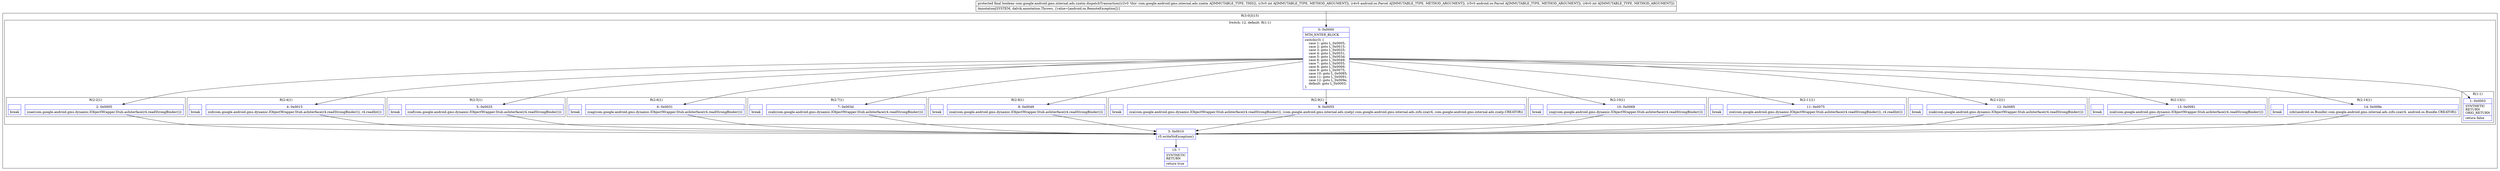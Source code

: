 digraph "CFG forcom.google.android.gms.internal.ads.zzatm.dispatchTransaction(ILandroid\/os\/Parcel;Landroid\/os\/Parcel;I)Z" {
subgraph cluster_Region_51281685 {
label = "R(3:0|3|15)";
node [shape=record,color=blue];
subgraph cluster_SwitchRegion_1742682363 {
label = "Switch: 12, default: R(1:1)";
node [shape=record,color=blue];
Node_0 [shape=record,label="{0\:\ 0x0000|MTH_ENTER_BLOCK\l|switch(r3) \{\l    case 1: goto L_0x0005;\l    case 2: goto L_0x0015;\l    case 3: goto L_0x0025;\l    case 4: goto L_0x0031;\l    case 5: goto L_0x003d;\l    case 6: goto L_0x0049;\l    case 7: goto L_0x0055;\l    case 8: goto L_0x0069;\l    case 9: goto L_0x0075;\l    case 10: goto L_0x0085;\l    case 11: goto L_0x0091;\l    case 12: goto L_0x009e;\l    default: goto L_0x0003;\l\}\l}"];
subgraph cluster_Region_1195917113 {
label = "R(2:2|1)";
node [shape=record,color=blue];
Node_2 [shape=record,label="{2\:\ 0x0005|zzae(com.google.android.gms.dynamic.IObjectWrapper.Stub.asInterface(r4.readStrongBinder()))\l}"];
Node_InsnContainer_985002852 [shape=record,label="{|break\l}"];
}
subgraph cluster_Region_1244906992 {
label = "R(2:4|1)";
node [shape=record,color=blue];
Node_4 [shape=record,label="{4\:\ 0x0015|zzd(com.google.android.gms.dynamic.IObjectWrapper.Stub.asInterface(r4.readStrongBinder()), r4.readInt())\l}"];
Node_InsnContainer_1412768941 [shape=record,label="{|break\l}"];
}
subgraph cluster_Region_1375893733 {
label = "R(2:5|1)";
node [shape=record,color=blue];
Node_5 [shape=record,label="{5\:\ 0x0025|zzaf(com.google.android.gms.dynamic.IObjectWrapper.Stub.asInterface(r4.readStrongBinder()))\l}"];
Node_InsnContainer_1194954514 [shape=record,label="{|break\l}"];
}
subgraph cluster_Region_326229568 {
label = "R(2:6|1)";
node [shape=record,color=blue];
Node_6 [shape=record,label="{6\:\ 0x0031|zzag(com.google.android.gms.dynamic.IObjectWrapper.Stub.asInterface(r4.readStrongBinder()))\l}"];
Node_InsnContainer_1847361743 [shape=record,label="{|break\l}"];
}
subgraph cluster_Region_798496953 {
label = "R(2:7|1)";
node [shape=record,color=blue];
Node_7 [shape=record,label="{7\:\ 0x003d|zzah(com.google.android.gms.dynamic.IObjectWrapper.Stub.asInterface(r4.readStrongBinder()))\l}"];
Node_InsnContainer_609370951 [shape=record,label="{|break\l}"];
}
subgraph cluster_Region_961284691 {
label = "R(2:8|1)";
node [shape=record,color=blue];
Node_8 [shape=record,label="{8\:\ 0x0049|zzai(com.google.android.gms.dynamic.IObjectWrapper.Stub.asInterface(r4.readStrongBinder()))\l}"];
Node_InsnContainer_870117197 [shape=record,label="{|break\l}"];
}
subgraph cluster_Region_1550742623 {
label = "R(2:9|1)";
node [shape=record,color=blue];
Node_9 [shape=record,label="{9\:\ 0x0055|zza(com.google.android.gms.dynamic.IObjectWrapper.Stub.asInterface(r4.readStrongBinder()), (com.google.android.gms.internal.ads.zzatp) com.google.android.gms.internal.ads.zzfo.zza(r4, com.google.android.gms.internal.ads.zzatp.CREATOR))\l}"];
Node_InsnContainer_1779453166 [shape=record,label="{|break\l}"];
}
subgraph cluster_Region_861392237 {
label = "R(2:10|1)";
node [shape=record,color=blue];
Node_10 [shape=record,label="{10\:\ 0x0069|zzaj(com.google.android.gms.dynamic.IObjectWrapper.Stub.asInterface(r4.readStrongBinder()))\l}"];
Node_InsnContainer_1738926797 [shape=record,label="{|break\l}"];
}
subgraph cluster_Region_1212589802 {
label = "R(2:11|1)";
node [shape=record,color=blue];
Node_11 [shape=record,label="{11\:\ 0x0075|zze(com.google.android.gms.dynamic.IObjectWrapper.Stub.asInterface(r4.readStrongBinder()), r4.readInt())\l}"];
Node_InsnContainer_551150640 [shape=record,label="{|break\l}"];
}
subgraph cluster_Region_761817571 {
label = "R(2:12|1)";
node [shape=record,color=blue];
Node_12 [shape=record,label="{12\:\ 0x0085|zzak(com.google.android.gms.dynamic.IObjectWrapper.Stub.asInterface(r4.readStrongBinder()))\l}"];
Node_InsnContainer_1708334337 [shape=record,label="{|break\l}"];
}
subgraph cluster_Region_417306279 {
label = "R(2:13|1)";
node [shape=record,color=blue];
Node_13 [shape=record,label="{13\:\ 0x0091|zzal(com.google.android.gms.dynamic.IObjectWrapper.Stub.asInterface(r4.readStrongBinder()))\l}"];
Node_InsnContainer_2001209832 [shape=record,label="{|break\l}"];
}
subgraph cluster_Region_419516819 {
label = "R(2:14|1)";
node [shape=record,color=blue];
Node_14 [shape=record,label="{14\:\ 0x009e|zzb((android.os.Bundle) com.google.android.gms.internal.ads.zzfo.zza(r4, android.os.Bundle.CREATOR))\l}"];
Node_InsnContainer_1690795175 [shape=record,label="{|break\l}"];
}
subgraph cluster_Region_4826166 {
label = "R(1:1)";
node [shape=record,color=blue];
Node_1 [shape=record,label="{1\:\ 0x0003|SYNTHETIC\lRETURN\lORIG_RETURN\l|return false\l}"];
}
}
Node_3 [shape=record,label="{3\:\ 0x0010|r5.writeNoException()\l}"];
Node_15 [shape=record,label="{15\:\ ?|SYNTHETIC\lRETURN\l|return true\l}"];
}
MethodNode[shape=record,label="{protected final boolean com.google.android.gms.internal.ads.zzatm.dispatchTransaction((r2v0 'this' com.google.android.gms.internal.ads.zzatm A[IMMUTABLE_TYPE, THIS]), (r3v0 int A[IMMUTABLE_TYPE, METHOD_ARGUMENT]), (r4v0 android.os.Parcel A[IMMUTABLE_TYPE, METHOD_ARGUMENT]), (r5v0 android.os.Parcel A[IMMUTABLE_TYPE, METHOD_ARGUMENT]), (r6v0 int A[IMMUTABLE_TYPE, METHOD_ARGUMENT]))  | Annotation[SYSTEM, dalvik.annotation.Throws, \{value=[android.os.RemoteException]\}]\l}"];
MethodNode -> Node_0;
Node_0 -> Node_1;
Node_0 -> Node_2;
Node_0 -> Node_4;
Node_0 -> Node_5;
Node_0 -> Node_6;
Node_0 -> Node_7;
Node_0 -> Node_8;
Node_0 -> Node_9;
Node_0 -> Node_10;
Node_0 -> Node_11;
Node_0 -> Node_12;
Node_0 -> Node_13;
Node_0 -> Node_14;
Node_2 -> Node_3;
Node_4 -> Node_3;
Node_5 -> Node_3;
Node_6 -> Node_3;
Node_7 -> Node_3;
Node_8 -> Node_3;
Node_9 -> Node_3;
Node_10 -> Node_3;
Node_11 -> Node_3;
Node_12 -> Node_3;
Node_13 -> Node_3;
Node_14 -> Node_3;
Node_3 -> Node_15;
}

